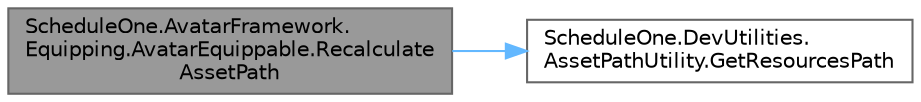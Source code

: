 digraph "ScheduleOne.AvatarFramework.Equipping.AvatarEquippable.RecalculateAssetPath"
{
 // LATEX_PDF_SIZE
  bgcolor="transparent";
  edge [fontname=Helvetica,fontsize=10,labelfontname=Helvetica,labelfontsize=10];
  node [fontname=Helvetica,fontsize=10,shape=box,height=0.2,width=0.4];
  rankdir="LR";
  Node1 [id="Node000001",label="ScheduleOne.AvatarFramework.\lEquipping.AvatarEquippable.Recalculate\lAssetPath",height=0.2,width=0.4,color="gray40", fillcolor="grey60", style="filled", fontcolor="black",tooltip=" "];
  Node1 -> Node2 [id="edge1_Node000001_Node000002",color="steelblue1",style="solid",tooltip=" "];
  Node2 [id="Node000002",label="ScheduleOne.DevUtilities.\lAssetPathUtility.GetResourcesPath",height=0.2,width=0.4,color="grey40", fillcolor="white", style="filled",URL="$class_schedule_one_1_1_dev_utilities_1_1_asset_path_utility.html#aff7a3781bf8a3bc80068fbc74a40c7a3",tooltip=" "];
}
